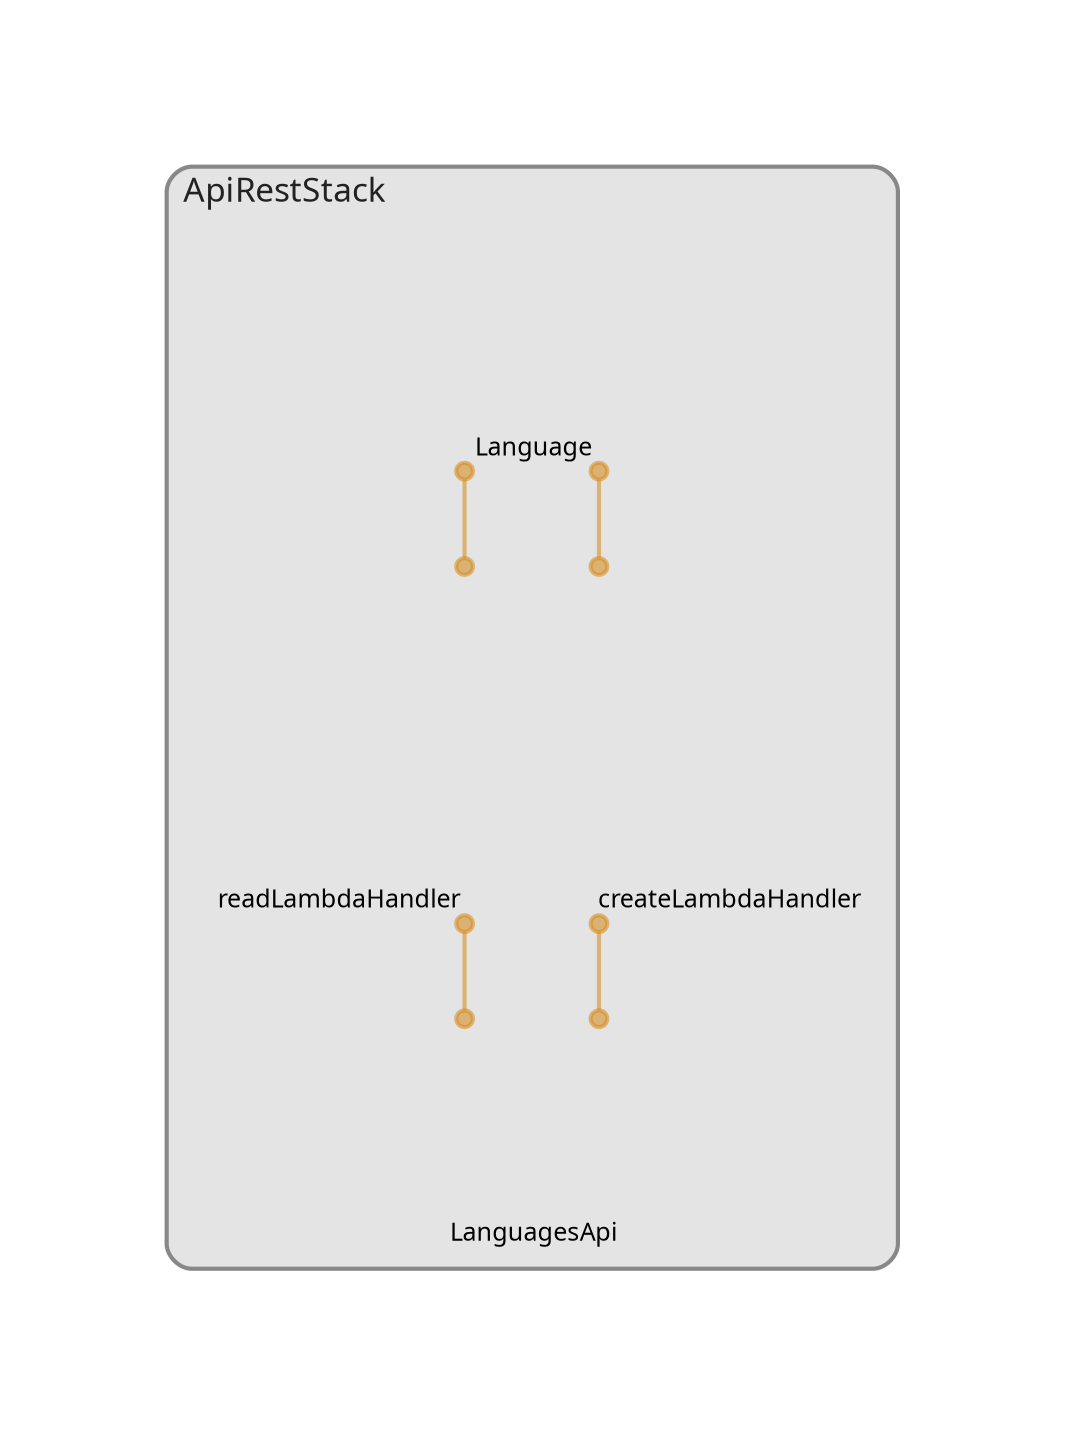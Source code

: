 digraph "Diagram" {
  splines = "ortho";
  pad = "1.0";
  nodesep = "0.60";
  ranksep = "0.75";
  fontname = "Sans-Serif";
  fontsize = "15";
  dpi = "200";
  rankdir = "BT";
  compound = "true";
  fontcolor = "#222222";
  edge [
    color = "#D5871488",
    penwidth = 2,
    arrowhead = "dot",
    arrowtail = "dot",
  ];
  node [
    shape = "box",
    style = "rounded",
    fixedsize = true,
    width = 1.7,
    height = 1.7,
    labelloc = "c",
    imagescale = true,
    fontname = "Sans-Serif",
    fontsize = 8,
    margin = 8,
  ];
  subgraph "ApiRestStack" {
    subgraph "cluster-SubGraph.ApiRestStack" {
      graph [
        label = "ApiRestStack",
        labelloc = "b",
        labeljust = "l",
        margin = "10",
        fontsize = "16",
        penwidth = "2",
        pencolor = "#888888",
        style = "filled,rounded",
        fillcolor = "#e4e4e4",
      ];
      "ApiRestStack/Language" [
        label = " Language",
        fontsize = 12,
        image = "/home/codigo-morsa/informatica/aws/cdk/api_rest/node_modules/cdk-dia/icons/aws/Service/Arch_Database/64/Arch_Amazon-DynamoDB_64@5x.png",
        imagescale = "true",
        imagepos = "tc",
        penwidth = "0",
        shape = "node",
        fixedsize = "true",
        labelloc = "b",
        width = 1.2,
        height = 1.466,
      ];
      "ApiRestStack/readLambdaHandler" [
        label = " readLambdaHandler",
        fontsize = 12,
        image = "/home/codigo-morsa/informatica/aws/cdk/api_rest/node_modules/cdk-dia/icons/aws/Service/Arch_Compute/64/Arch_AWS-Lambda_64@5x.png",
        imagescale = "true",
        imagepos = "tc",
        penwidth = "0",
        shape = "node",
        fixedsize = "true",
        labelloc = "b",
        width = 2,
        height = 2.266,
      ];
      "ApiRestStack/createLambdaHandler" [
        label = " createLambdaHandler",
        fontsize = 12,
        image = "/home/codigo-morsa/informatica/aws/cdk/api_rest/node_modules/cdk-dia/icons/aws/Service/Arch_Compute/64/Arch_AWS-Lambda_64@5x.png",
        imagescale = "true",
        imagepos = "tc",
        penwidth = "0",
        shape = "node",
        fixedsize = "true",
        labelloc = "b",
        width = 2,
        height = 2.266,
      ];
      "ApiRestStack/LanguagesApi" [
        label = " LanguagesApi",
        fontsize = 12,
        image = "/home/codigo-morsa/informatica/aws/cdk/api_rest/node_modules/cdk-dia/icons/aws/Service/Arch_Networking-Content/64/Arch_Amazon-API-Gateway_64@5x.png",
        imagescale = "true",
        imagepos = "tc",
        penwidth = "0",
        shape = "node",
        fixedsize = "true",
        labelloc = "b",
        width = 1.2,
        height = 1.466,
      ];
    }
  }
  "ApiRestStack/readLambdaHandler" -> "ApiRestStack/Language" [
    dir = "both",
  ];
  "ApiRestStack/createLambdaHandler" -> "ApiRestStack/Language" [
    dir = "both",
  ];
  "ApiRestStack/LanguagesApi" -> "ApiRestStack/createLambdaHandler" [
    dir = "both",
  ];
  "ApiRestStack/LanguagesApi" -> "ApiRestStack/readLambdaHandler" [
    dir = "both",
  ];
}